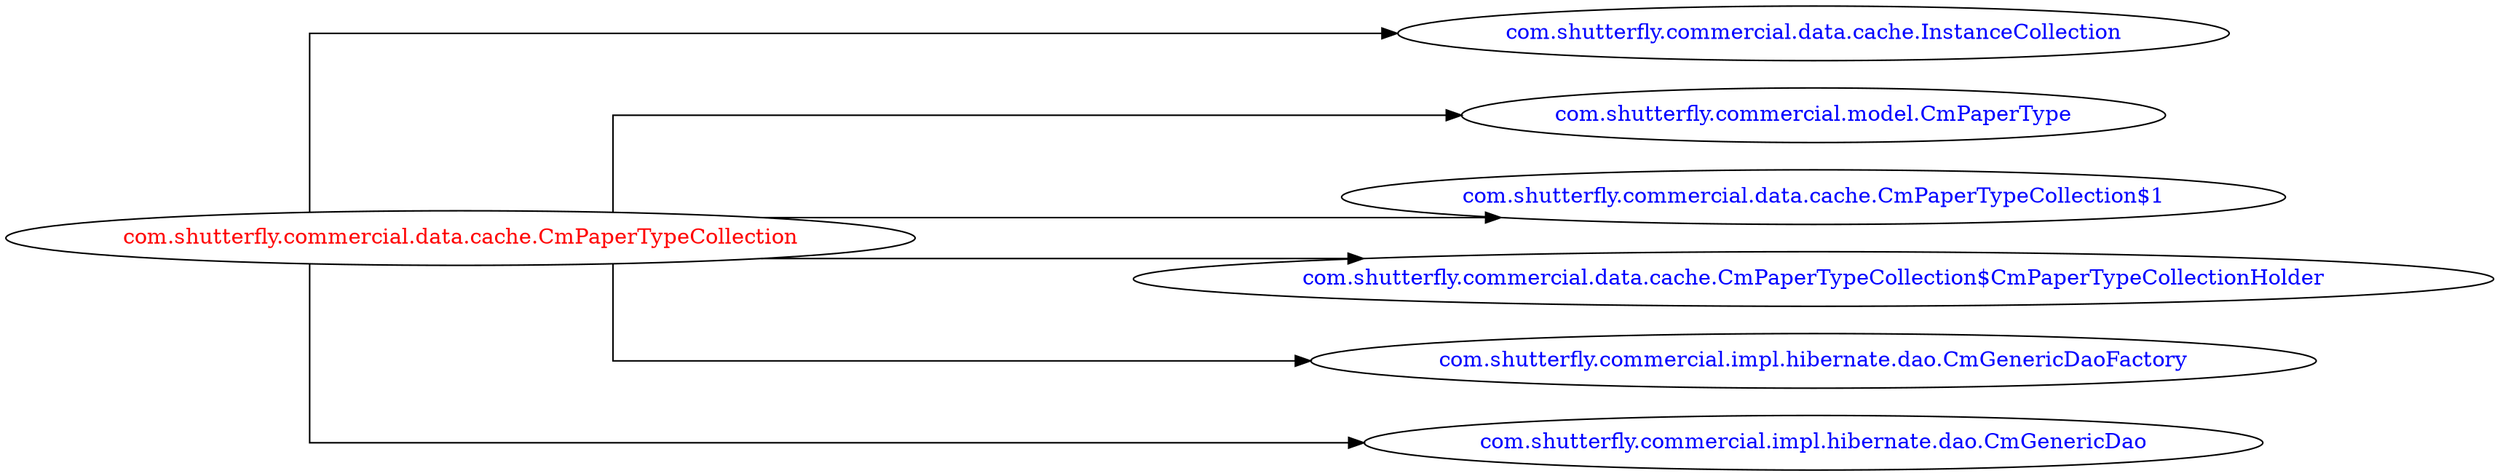 digraph dependencyGraph {
 concentrate=true;
 ranksep="2.0";
 rankdir="LR"; 
 splines="ortho";
"com.shutterfly.commercial.data.cache.CmPaperTypeCollection" [fontcolor="red"];
"com.shutterfly.commercial.data.cache.InstanceCollection" [ fontcolor="blue" ];
"com.shutterfly.commercial.data.cache.CmPaperTypeCollection"->"com.shutterfly.commercial.data.cache.InstanceCollection";
"com.shutterfly.commercial.model.CmPaperType" [ fontcolor="blue" ];
"com.shutterfly.commercial.data.cache.CmPaperTypeCollection"->"com.shutterfly.commercial.model.CmPaperType";
"com.shutterfly.commercial.data.cache.CmPaperTypeCollection$1" [ fontcolor="blue" ];
"com.shutterfly.commercial.data.cache.CmPaperTypeCollection"->"com.shutterfly.commercial.data.cache.CmPaperTypeCollection$1";
"com.shutterfly.commercial.data.cache.CmPaperTypeCollection$CmPaperTypeCollectionHolder" [ fontcolor="blue" ];
"com.shutterfly.commercial.data.cache.CmPaperTypeCollection"->"com.shutterfly.commercial.data.cache.CmPaperTypeCollection$CmPaperTypeCollectionHolder";
"com.shutterfly.commercial.impl.hibernate.dao.CmGenericDaoFactory" [ fontcolor="blue" ];
"com.shutterfly.commercial.data.cache.CmPaperTypeCollection"->"com.shutterfly.commercial.impl.hibernate.dao.CmGenericDaoFactory";
"com.shutterfly.commercial.impl.hibernate.dao.CmGenericDao" [ fontcolor="blue" ];
"com.shutterfly.commercial.data.cache.CmPaperTypeCollection"->"com.shutterfly.commercial.impl.hibernate.dao.CmGenericDao";
}
